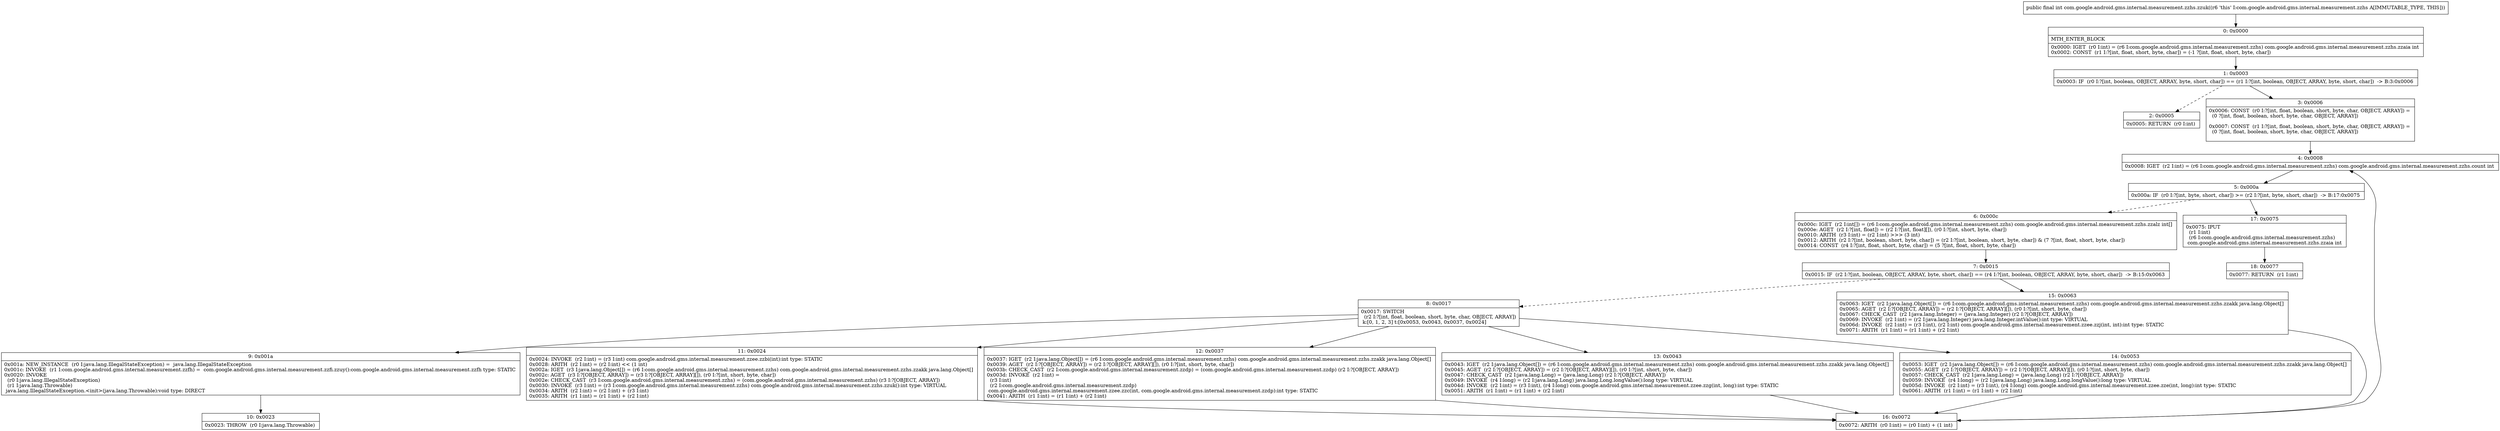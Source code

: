 digraph "CFG forcom.google.android.gms.internal.measurement.zzhs.zzuk()I" {
Node_0 [shape=record,label="{0\:\ 0x0000|MTH_ENTER_BLOCK\l|0x0000: IGET  (r0 I:int) = (r6 I:com.google.android.gms.internal.measurement.zzhs) com.google.android.gms.internal.measurement.zzhs.zzaia int \l0x0002: CONST  (r1 I:?[int, float, short, byte, char]) = (\-1 ?[int, float, short, byte, char]) \l}"];
Node_1 [shape=record,label="{1\:\ 0x0003|0x0003: IF  (r0 I:?[int, boolean, OBJECT, ARRAY, byte, short, char]) == (r1 I:?[int, boolean, OBJECT, ARRAY, byte, short, char])  \-\> B:3:0x0006 \l}"];
Node_2 [shape=record,label="{2\:\ 0x0005|0x0005: RETURN  (r0 I:int) \l}"];
Node_3 [shape=record,label="{3\:\ 0x0006|0x0006: CONST  (r0 I:?[int, float, boolean, short, byte, char, OBJECT, ARRAY]) = \l  (0 ?[int, float, boolean, short, byte, char, OBJECT, ARRAY])\l \l0x0007: CONST  (r1 I:?[int, float, boolean, short, byte, char, OBJECT, ARRAY]) = \l  (0 ?[int, float, boolean, short, byte, char, OBJECT, ARRAY])\l \l}"];
Node_4 [shape=record,label="{4\:\ 0x0008|0x0008: IGET  (r2 I:int) = (r6 I:com.google.android.gms.internal.measurement.zzhs) com.google.android.gms.internal.measurement.zzhs.count int \l}"];
Node_5 [shape=record,label="{5\:\ 0x000a|0x000a: IF  (r0 I:?[int, byte, short, char]) \>= (r2 I:?[int, byte, short, char])  \-\> B:17:0x0075 \l}"];
Node_6 [shape=record,label="{6\:\ 0x000c|0x000c: IGET  (r2 I:int[]) = (r6 I:com.google.android.gms.internal.measurement.zzhs) com.google.android.gms.internal.measurement.zzhs.zzalz int[] \l0x000e: AGET  (r2 I:?[int, float]) = (r2 I:?[int, float][]), (r0 I:?[int, short, byte, char]) \l0x0010: ARITH  (r3 I:int) = (r2 I:int) \>\>\> (3 int) \l0x0012: ARITH  (r2 I:?[int, boolean, short, byte, char]) = (r2 I:?[int, boolean, short, byte, char]) & (7 ?[int, float, short, byte, char]) \l0x0014: CONST  (r4 I:?[int, float, short, byte, char]) = (5 ?[int, float, short, byte, char]) \l}"];
Node_7 [shape=record,label="{7\:\ 0x0015|0x0015: IF  (r2 I:?[int, boolean, OBJECT, ARRAY, byte, short, char]) == (r4 I:?[int, boolean, OBJECT, ARRAY, byte, short, char])  \-\> B:15:0x0063 \l}"];
Node_8 [shape=record,label="{8\:\ 0x0017|0x0017: SWITCH  \l  (r2 I:?[int, float, boolean, short, byte, char, OBJECT, ARRAY])\l k:[0, 1, 2, 3] t:[0x0053, 0x0043, 0x0037, 0x0024] \l}"];
Node_9 [shape=record,label="{9\:\ 0x001a|0x001a: NEW_INSTANCE  (r0 I:java.lang.IllegalStateException) =  java.lang.IllegalStateException \l0x001c: INVOKE  (r1 I:com.google.android.gms.internal.measurement.zzfh) =  com.google.android.gms.internal.measurement.zzfi.zzuy():com.google.android.gms.internal.measurement.zzfh type: STATIC \l0x0020: INVOKE  \l  (r0 I:java.lang.IllegalStateException)\l  (r1 I:java.lang.Throwable)\l java.lang.IllegalStateException.\<init\>(java.lang.Throwable):void type: DIRECT \l}"];
Node_10 [shape=record,label="{10\:\ 0x0023|0x0023: THROW  (r0 I:java.lang.Throwable) \l}"];
Node_11 [shape=record,label="{11\:\ 0x0024|0x0024: INVOKE  (r2 I:int) = (r3 I:int) com.google.android.gms.internal.measurement.zzee.zzbi(int):int type: STATIC \l0x0028: ARITH  (r2 I:int) = (r2 I:int) \<\< (1 int) \l0x002a: IGET  (r3 I:java.lang.Object[]) = (r6 I:com.google.android.gms.internal.measurement.zzhs) com.google.android.gms.internal.measurement.zzhs.zzakk java.lang.Object[] \l0x002c: AGET  (r3 I:?[OBJECT, ARRAY]) = (r3 I:?[OBJECT, ARRAY][]), (r0 I:?[int, short, byte, char]) \l0x002e: CHECK_CAST  (r3 I:com.google.android.gms.internal.measurement.zzhs) = (com.google.android.gms.internal.measurement.zzhs) (r3 I:?[OBJECT, ARRAY]) \l0x0030: INVOKE  (r3 I:int) = (r3 I:com.google.android.gms.internal.measurement.zzhs) com.google.android.gms.internal.measurement.zzhs.zzuk():int type: VIRTUAL \l0x0034: ARITH  (r2 I:int) = (r2 I:int) + (r3 I:int) \l0x0035: ARITH  (r1 I:int) = (r1 I:int) + (r2 I:int) \l}"];
Node_12 [shape=record,label="{12\:\ 0x0037|0x0037: IGET  (r2 I:java.lang.Object[]) = (r6 I:com.google.android.gms.internal.measurement.zzhs) com.google.android.gms.internal.measurement.zzhs.zzakk java.lang.Object[] \l0x0039: AGET  (r2 I:?[OBJECT, ARRAY]) = (r2 I:?[OBJECT, ARRAY][]), (r0 I:?[int, short, byte, char]) \l0x003b: CHECK_CAST  (r2 I:com.google.android.gms.internal.measurement.zzdp) = (com.google.android.gms.internal.measurement.zzdp) (r2 I:?[OBJECT, ARRAY]) \l0x003d: INVOKE  (r2 I:int) = \l  (r3 I:int)\l  (r2 I:com.google.android.gms.internal.measurement.zzdp)\l com.google.android.gms.internal.measurement.zzee.zzc(int, com.google.android.gms.internal.measurement.zzdp):int type: STATIC \l0x0041: ARITH  (r1 I:int) = (r1 I:int) + (r2 I:int) \l}"];
Node_13 [shape=record,label="{13\:\ 0x0043|0x0043: IGET  (r2 I:java.lang.Object[]) = (r6 I:com.google.android.gms.internal.measurement.zzhs) com.google.android.gms.internal.measurement.zzhs.zzakk java.lang.Object[] \l0x0045: AGET  (r2 I:?[OBJECT, ARRAY]) = (r2 I:?[OBJECT, ARRAY][]), (r0 I:?[int, short, byte, char]) \l0x0047: CHECK_CAST  (r2 I:java.lang.Long) = (java.lang.Long) (r2 I:?[OBJECT, ARRAY]) \l0x0049: INVOKE  (r4 I:long) = (r2 I:java.lang.Long) java.lang.Long.longValue():long type: VIRTUAL \l0x004d: INVOKE  (r2 I:int) = (r3 I:int), (r4 I:long) com.google.android.gms.internal.measurement.zzee.zzg(int, long):int type: STATIC \l0x0051: ARITH  (r1 I:int) = (r1 I:int) + (r2 I:int) \l}"];
Node_14 [shape=record,label="{14\:\ 0x0053|0x0053: IGET  (r2 I:java.lang.Object[]) = (r6 I:com.google.android.gms.internal.measurement.zzhs) com.google.android.gms.internal.measurement.zzhs.zzakk java.lang.Object[] \l0x0055: AGET  (r2 I:?[OBJECT, ARRAY]) = (r2 I:?[OBJECT, ARRAY][]), (r0 I:?[int, short, byte, char]) \l0x0057: CHECK_CAST  (r2 I:java.lang.Long) = (java.lang.Long) (r2 I:?[OBJECT, ARRAY]) \l0x0059: INVOKE  (r4 I:long) = (r2 I:java.lang.Long) java.lang.Long.longValue():long type: VIRTUAL \l0x005d: INVOKE  (r2 I:int) = (r3 I:int), (r4 I:long) com.google.android.gms.internal.measurement.zzee.zze(int, long):int type: STATIC \l0x0061: ARITH  (r1 I:int) = (r1 I:int) + (r2 I:int) \l}"];
Node_15 [shape=record,label="{15\:\ 0x0063|0x0063: IGET  (r2 I:java.lang.Object[]) = (r6 I:com.google.android.gms.internal.measurement.zzhs) com.google.android.gms.internal.measurement.zzhs.zzakk java.lang.Object[] \l0x0065: AGET  (r2 I:?[OBJECT, ARRAY]) = (r2 I:?[OBJECT, ARRAY][]), (r0 I:?[int, short, byte, char]) \l0x0067: CHECK_CAST  (r2 I:java.lang.Integer) = (java.lang.Integer) (r2 I:?[OBJECT, ARRAY]) \l0x0069: INVOKE  (r2 I:int) = (r2 I:java.lang.Integer) java.lang.Integer.intValue():int type: VIRTUAL \l0x006d: INVOKE  (r2 I:int) = (r3 I:int), (r2 I:int) com.google.android.gms.internal.measurement.zzee.zzj(int, int):int type: STATIC \l0x0071: ARITH  (r1 I:int) = (r1 I:int) + (r2 I:int) \l}"];
Node_16 [shape=record,label="{16\:\ 0x0072|0x0072: ARITH  (r0 I:int) = (r0 I:int) + (1 int) \l}"];
Node_17 [shape=record,label="{17\:\ 0x0075|0x0075: IPUT  \l  (r1 I:int)\l  (r6 I:com.google.android.gms.internal.measurement.zzhs)\l com.google.android.gms.internal.measurement.zzhs.zzaia int \l}"];
Node_18 [shape=record,label="{18\:\ 0x0077|0x0077: RETURN  (r1 I:int) \l}"];
MethodNode[shape=record,label="{public final int com.google.android.gms.internal.measurement.zzhs.zzuk((r6 'this' I:com.google.android.gms.internal.measurement.zzhs A[IMMUTABLE_TYPE, THIS])) }"];
MethodNode -> Node_0;
Node_0 -> Node_1;
Node_1 -> Node_2[style=dashed];
Node_1 -> Node_3;
Node_3 -> Node_4;
Node_4 -> Node_5;
Node_5 -> Node_6[style=dashed];
Node_5 -> Node_17;
Node_6 -> Node_7;
Node_7 -> Node_8[style=dashed];
Node_7 -> Node_15;
Node_8 -> Node_9;
Node_8 -> Node_11;
Node_8 -> Node_12;
Node_8 -> Node_13;
Node_8 -> Node_14;
Node_9 -> Node_10;
Node_11 -> Node_16;
Node_12 -> Node_16;
Node_13 -> Node_16;
Node_14 -> Node_16;
Node_15 -> Node_16;
Node_16 -> Node_4;
Node_17 -> Node_18;
}

